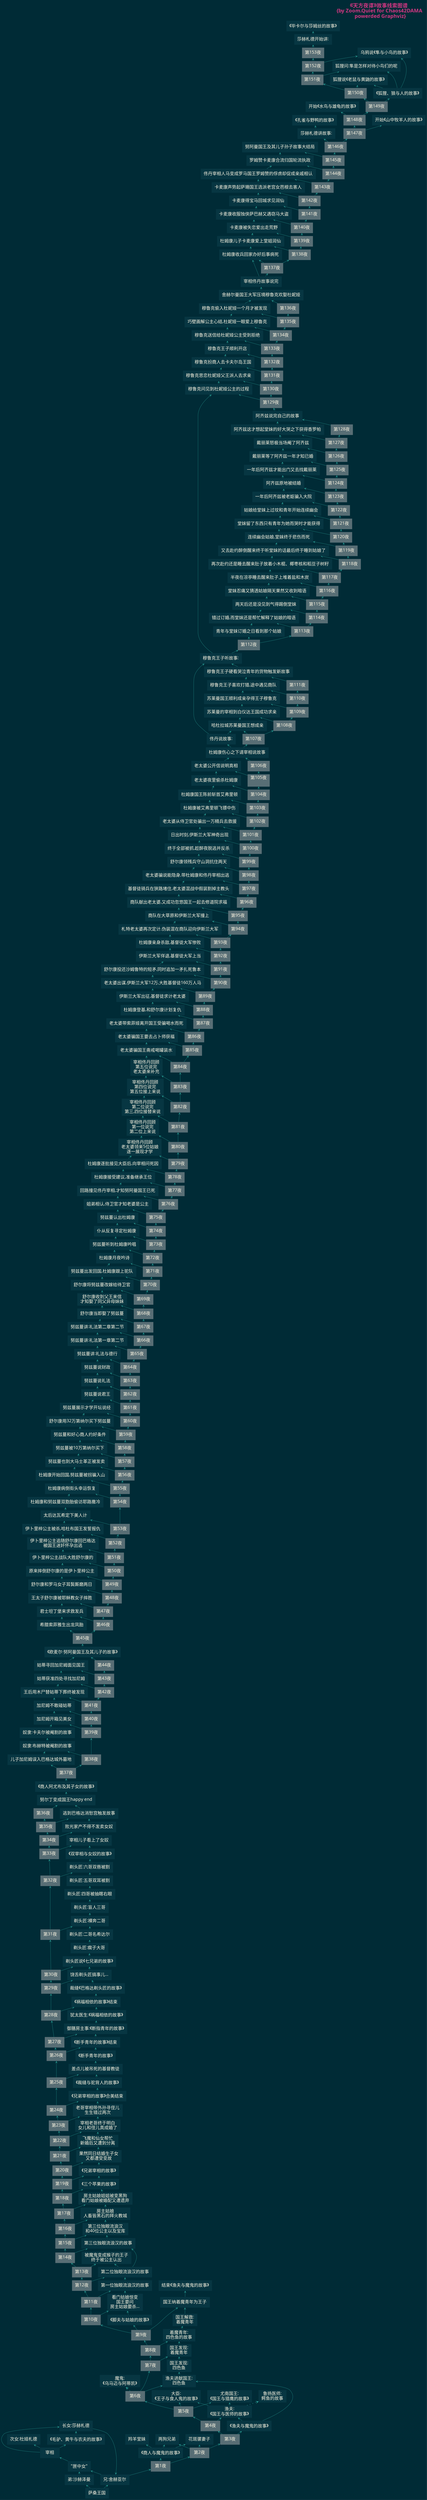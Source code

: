 digraph Alf_layla_wa_layla {
/*生成命令:
$ dot -Tjpeg Alf_layla_wa_layla0000.dot -o Alf_layla_wa_layla0000.jpg
 -Tcmapx -o map101camp1py_ch00.map
$ python ../dotools/gen2htm4io101camp.py -t ../dotools/tpl_idx.htm -i "101camp1py ch0 知识点图谱" -d map101camp1py_ch00.dot -o map101camp1py_ch00.html

##############################################################################
#   全局设定
##############################################################################
*/
    graph [label="《天方夜谭》故事线索图谱 \n{by Zoom.Quiet for Chaos42DAMA\n powerded Graphviz}"
        , fontsize=14.0
        , fontcolor="#D33682"
        , fontname="思源宋体 CN,Heavy"

        , labeljust="r",labelloc="t",center=1
        , ranksep=0.1,center=1,ratio=compress
        , rankdir=BT
        //, rankdir=LR
        , bgcolor="#002B36"
        , dpi = 200  /* 300 600 1200 */
        , outputorder="edgesfirst"
        ];

    node[fontsize=12.0,height=0.4
        , style="filled,setlinewidth(0.5)"
        , fillcolor="#073642"
        , fontcolor="#FDF6E3"
        , color=gray
        , shape=plaintext
        , fontname="更纱黑体 Mono SC Nerd"
        ];

    edge [fontsize=10.0
        , fontcolor="#EEE8D5"
        , color="#2AA198"
        , arrowsize=0.5,arrowhead=vee,arrowtail=none
        , style="setlinewidth(0.5)"
        ];

/*
##############################################################################
#   block relation
##############################################################################
*/


    ch0000_0  [label="萨桑王国"];
    ch0000_1  [label="兄:舍赫亚尔"];
    ch0000_2  [label="弟:沙赫泽曼"];
        ch0000_3  [label="\"匣中女\""];

    ch0000_3->ch0000_11;

    ch0000_11  [label="宰相"];
        ch0000_111  [label="长女:莎赫札德"];
        ch0000_112  [label="次女:杜娅札德"];
    ch0000_12  [label="《毛驴、黄牛与农夫的故事》"];

    ch0000_0->{ch0000_1,ch0000_2}->ch0000_3;
    ch0000_11->{ch0000_111,ch0000_112};
    ch0000_11->ch0000_12->ch0000_111;

    //ch0000_1->ch0000_11;

    ch0000_111->ch0000_1;
        ch0000_1->ch0001_0;
    ch0001_0  [label="第1夜",fillcolor="#586E75"];
        ch0001_1  [label="《商人与魔鬼的故事》"];
            ch0001_11  [label="羚羊堂妹"];
            ch0001_12  [label="两狗兄弟"];
            ch0001_13  [label="花斑骡妻子"];
    ch0001_0->ch0001_1->{ch0001_12,ch0001_13,ch0001_11};

    ch0001_0->ch0002_0;
    ch0002_0  [label="第2夜",fillcolor="#586E75"];
        ch0002_0->{ch0001_12,ch0001_13};

    ch0002_0->ch0003_0;
    ch0003_0  [label="第3夜",fillcolor="#586E75"];
        ch0003_1  [label="《渔夫与魔鬼的故事》"];
        ch0003_0->ch0003_1;

    ch0003_0->ch0004_0;
    ch0004_0  [label="第4夜",fillcolor="#586E75"];
        ch0003_11  [label="渔夫:\n《国王与医师的故事》"];

        ch0004_0->ch0003_11;
        ch0003_1->ch0003_11;
        ch0003_11->{ch0003_111,ch0003_112};

    ch0004_0->ch0005_0;
    ch0005_0  [label="第5夜",fillcolor="#586E75"];
        ch0003_111  [label="尤南国王:\n《国王与猎鹰的故事》"];
        ch0003_112  [label="大臣:\n《王子与食人鬼的故事》"];
        ch0003_113  [label="鲁扬医师:\n鳄鱼的故事"];

        ch0005_0->{ch0003_111,ch0003_112};
        ch0003_11->ch0003_113[style="dotted"];


    ch0005_0->ch0006_0;
    ch0006_0  [label="第6夜",fillcolor="#586E75"];
        ch0003_12  [label="魔鬼:\n《乌马迈与阿蒂凯》"];
        ch0003_13  [label="渔夫进献国王:\n四色鱼"];
        ch0003_131  [label="国王发现:\n四色鱼"];

        ch0006_0->ch0003_12[style="dotted"];
        {ch0006_0,ch0003_1}->ch0003_13;
        ch0003_13->ch0003_131;

    ch0006_0->ch0007_0;
    ch0007_0  [label="第7夜",fillcolor="#586E75"];
        ch0003_132  [label="国王发现:\n着魔青年"];

        {ch0003_131,ch0007_0}->ch0003_132;

    ch0007_0->ch0008_0;
    ch0008_0  [label="第8夜",fillcolor="#586E75"];
        ch0003_1321  [label="着魔青年:\n四色鱼的故事"];
        ch0003_133  [label="国王解救:\n着魔青年"];

        {ch0003_132,ch0008_0}->ch0003_1321;
        ch0003_1321->ch0003_133;

    ch0008_0->ch0009_0;
    ch0009_0  [label="第9夜",fillcolor="#586E75"];

        ch0003_134  [label="国王纳着魔青年为王子"];
        ch0003_2  [label="结束《渔夫与魔鬼的故事》"];
        ch0009_1  [label="《脚夫与姑娘的故事》"];

    {ch0009_0,ch0003_133}->ch0003_134->ch0003_2;
    ch0009_0->ch0009_1;

    ch0009_0->ch0010_0;
    ch0010_0  [label="第10夜",fillcolor="#586E75"];

        ch0009_11 [label="看门姑娘惊变\n国王要问\n房主姑娘要杀..."];
        {ch0009_1,ch0010_0}->ch0009_11;

    ch0010_0->ch0011_0;
    ch0011_0  [label="第11夜",fillcolor="#586E75"];

        ch0009_111 [label="第一位独眼流浪汉的故事"];
        {ch0009_11,ch0011_0}->ch0009_111;

    ch0011_0->ch0012_0;
    ch0012_0  [label="第12夜",fillcolor="#586E75"];

        ch0009_112 [label="第二位独眼流浪汉的故事"];
        {ch0009_111,ch0012_0}->ch0009_112;

    ch0012_0->ch0013_0;
    ch0013_0  [label="第13夜",fillcolor="#586E75"];

        ch0009_1121 [label="被魔鬼变成猴子的王子\n终于被公主认出"];
        {ch0009_112,ch0013_0}->ch0009_1121;

    ch0013_0->ch0014_0;
    ch0014_0  [label="第14夜",fillcolor="#586E75"];

        ch0009_113 [label="第三位独眼流浪汉的故事"];
        {ch0009_112,ch0014_0}->ch0009_113;

    ch0014_0->ch0015_0;
    ch0015_0  [label="第15夜",fillcolor="#586E75"];

        ch0009_114 [label="第三位独眼流浪汉\n和40位公主以及宝库"];
        {ch0009_113,ch0015_0}->ch0009_114;

    ch0015_0->ch0016_0;
    ch0016_0  [label="第16夜",fillcolor="#586E75"];

        ch0009_115 [label="房主姑娘\n人畜皆黑石的拜火教城"];
        {ch0009_114,ch0016_0}->ch0009_115;

    ch0016_0->ch0017_0;
    ch0017_0  [label="第17夜",fillcolor="#586E75"];

        ch0009_116 [label="房主姑娘姐姐被变黑狗\n看门姑娘被婚配又遭遗弃"];
        {ch0009_115,ch0017_0}->ch0009_116;

    ch0017_0->ch0018_0;
    ch0018_0  [label="第18夜",fillcolor="#586E75"];

        ch0018_1 [label="《三个苹果的故事》"];
        {ch0009_116,ch0018_0}->ch0018_1;

    ch0018_0->ch0019_0;
    ch0019_0  [label="第19夜",fillcolor="#586E75"];

        ch0019_1 [label="《兄弟宰相的故事》"];
        {ch0018_1,ch0019_0}->ch0019_1;

    ch0019_0->ch0020_0;
    ch0020_0  [label="第20夜",fillcolor="#586E75"];

        ch0019_11 [label="果然同日结婚生子女\n又都遭受变故"];
        {ch0019_1,ch0020_0}->ch0019_11;

    ch0020_0->ch0021_0;
    ch0021_0  [label="第21夜",fillcolor="#586E75"];

        ch0019_12 [label="飞魔和仙女帮忙\n新婚后又遭到分离"];
        {ch0019_11,ch0021_0}->ch0019_12;

    ch0021_0->ch0022_0;
    ch0022_0  [label="第22夜",fillcolor="#586E75"];

        ch0019_13 [label="宰相老哥终于明白\n女儿和侄儿真成婚了"];
        {ch0019_12,ch0022_0}->ch0019_13;

    ch0022_0->ch0023_0;
    ch0023_0  [label="第23夜",fillcolor="#586E75"];

        ch0019_14 [label="老哥宰相带外孙寻侄儿\n生生错过两次"];
        {ch0019_13,ch0023_0}->ch0019_14;

    ch0023_0->ch0024_0;
    ch0024_0  [label="第24夜",fillcolor="#586E75"];

        ch0019_15 [label="《兄弟宰相的故事》合美结束"];
        ch0024_1 [label="《裁缝与驼背人的故事》"];
        {ch0019_14,ch0024_0}->ch0019_15->ch0024_1;

    ch0024_0->ch0025_0;
    ch0025_0  [label="第25夜",fillcolor="#586E75"];

        ch0024_11 [label="差点儿被吊死的基督教徒"];
        ch0024_111 [label="《断手青年的故事》"];
        {ch0024_1,ch0025_0}->ch0024_11->ch0024_111;

    ch0025_0->ch0026_0;
    ch0026_0  [label="第26夜",fillcolor="#586E75"];

        ch0024_112 [label="《断手青年的故事》结束"];
        {ch0024_111,ch0026_0}->ch0024_112;

    ch0026_0->ch0027_0;
    ch0027_0  [label="第27夜",fillcolor="#586E75"];

        ch0024_12 [label="御膳房主事:《断指青年的故事》"];
        ch0024_13 [label="犹太医生:《祸福相依的故事》"];
        {ch0024_112,ch0027_0}->ch0024_12->ch0024_13;

    ch0027_0->ch0028_0;
    ch0028_0  [label="第28夜",fillcolor="#586E75"];

        ch0024_131 [label="《祸福相依的故事》结束"];
        ch0024_14 [label="裁缝《巴格达剃头匠的故事》"];
        {ch0024_13,ch0028_0}->ch0024_131->ch0024_14;

    ch0028_0->ch0029_0;
    ch0029_0  [label="第29夜",fillcolor="#586E75"];

        ch0024_141 [label="饶舌剃头匠搞事儿..."];
        {ch0024_14,ch0029_0}->ch0024_141;

    ch0029_0->ch0030_0;
    ch0030_0  [label="第30夜",fillcolor="#586E75"];

        ch0024_142 [label="剃头匠说《七兄弟的故事》"];
        ch0024_1421 [label="剃头匠:瘸子大哥"];
        ch0024_1422 [label="剃头匠:二哥名希达尔"];
        {ch0024_141,ch0030_0}->ch0024_142->ch0024_1421->ch0024_1422;

    ch0030_0->ch0031_0;
    ch0031_0  [label="第31夜",fillcolor="#586E75"];

        ch0024_14221 [label="剃头匠:裸奔二哥"];
        ch0024_1423 [label="剃头匠:盲人三哥"];
        ch0024_1424 [label="剃头匠:四哥被抽瞎右眼"];
        ch0024_1425 [label="剃头匠:五哥双耳被割"];
        {ch0024_1422,ch0031_0}->ch0024_14221->ch0024_1423->ch0024_1424->ch0024_1425;

    ch0031_0->ch0032_0;
    ch0032_0  [label="第32夜",fillcolor="#586E75"];

        ch0024_1426 [label="剃头匠:六哥双唇被割"];
        ch0032_1 [label="《双宰相与女奴的故事》"];
        {ch0024_1425,ch0032_0}->ch0024_1426->ch0032_1;

    ch0032_0->ch0033_0;
    ch0033_0  [label="第33夜",fillcolor="#586E75"];

        ch0032_11 [label="宰相儿子看上了女奴"];
        {ch0032_1,ch0033_0}->ch0032_11;

    ch0033_0->ch0034_0;
    ch0034_0  [label="第34夜",fillcolor="#586E75"];

        ch0032_12 [label="败光家产不得不发卖女奴"];
        {ch0032_11,ch0034_0}->ch0032_12;

    ch0034_0->ch0035_0;
    ch0035_0  [label="第35夜",fillcolor="#586E75"];

        ch0032_13 [label="逃到巴格达消愁宫触发故事"];
        {ch0032_12,ch0035_0}->ch0032_13;

    ch0035_0->ch0036_0;
    ch0036_0  [label="第36夜",fillcolor="#586E75"];

        ch0032_14 [label="努尔丁变成国王happy end"];
        ch0036_1 [label="《商人阿尤布及其子女的故事》"];
        {ch0032_13,ch0036_0}->ch0032_14->ch0036_1;

    ch0036_1->ch0037_0;
    ch0037_0  [label="第37夜",fillcolor="#586E75"];

        ch0036_11 [label="儿子加尼姆误入巴格达城外墓地"];
        {ch0037_0}->ch0036_11;

    ch0037_0->ch0038_0;
    ch0038_0  [label="第38夜",fillcolor="#586E75"];

        ch0036_12 [label="奴隶:布赫特被阉割的故事"];
        ch0036_13 [label="奴隶:卡夫尔被阉割的故事"];
        {ch0036_11,ch0038_0}->ch0036_12->ch0036_13;

    ch0038_0->ch0039_0;
    ch0039_0  [label="第39夜",fillcolor="#586E75"];

        ch0036_14 [label="加尼姆开箱见美女"];
        {ch0036_13,ch0039_0}->ch0036_14;

    ch0039_0->ch0040_0;
    ch0040_0  [label="第40夜",fillcolor="#586E75"];

        ch0036_15 [label="加尼姆不敢碰姑蒂"];
        {ch0036_14,ch0040_0}->ch0036_15;

    ch0040_0->ch0041_0;
    ch0041_0  [label="第41夜",fillcolor="#586E75"];

        ch0036_16 [label="王后用木尸替姑蒂下葬终被发现"];
        {ch0036_15,ch0041_0}->ch0036_16;

    ch0041_0->ch0042_0;
    ch0042_0  [label="第42夜",fillcolor="#586E75"];

        ch0036_17 [label="姑蒂获准四处寻找加尼姆"];
        {ch0036_16,ch0042_0}->ch0036_17;

    ch0042_0->ch0043_0;
    ch0043_0  [label="第43夜",fillcolor="#586E75"];

        ch0036_18 [label="姑蒂寻回加尼姆面见国王"];
        {ch0036_17,ch0043_0}->ch0036_18;

    ch0043_0->ch0044_0;
    ch0044_0  [label="第44夜",fillcolor="#586E75"];

        ch0044_1 [label="《欧麦尔·努阿曼国王及其儿子的故事》"];
        {ch0036_18,ch0044_0}->ch0044_1;

    ch0044_1->ch0045_0;
    ch0045_0  [label="第45夜",fillcolor="#586E75"];

        ch0044_11 [label="希腊索菲雅生出龙凤胎"];
        {ch0045_0}->ch0044_11;

    ch0045_0->ch0046_0;
    ch0046_0  [label="第46夜",fillcolor="#586E75"];

        ch0044_12 [label="君士坦丁堡来求救发兵"];
        {ch0044_11,ch0046_0}->ch0044_12;

    ch0046_0->ch0047_0;
    ch0047_0  [label="第47夜",fillcolor="#586E75"];

        ch0044_13 [label="王太子舒尔康被耶稣教女子摔胜"];
        {ch0044_12,ch0047_0}->ch0044_13;

    ch0047_0->ch0048_0;
    ch0048_0  [label="第48夜",fillcolor="#586E75"];

        ch0044_14 [label="舒尔康和罗马女子耳鬓厮磨两日"];
        {ch0044_13,ch0048_0}->ch0044_14;

    ch0048_0->ch0049_0;
    ch0049_0  [label="第49夜",fillcolor="#586E75"];

        ch0044_15 [label="原来摔倒舒尔康的是伊卜里梓公主"];
        {ch0044_14,ch0049_0}->ch0044_15;


    ch0049_0->ch0050_0;
    ch0050_0  [label="第50夜",fillcolor="#586E75"];

        ch0044_16 [label="伊卜里梓公主战队大胜舒尔康的"];
        {ch0044_15,ch0050_0}->ch0044_16;


    ch0050_0->ch0051_0;
    ch0051_0  [label="第51夜",fillcolor="#586E75"];

        ch0044_17 [label="伊卜里梓公主追随舒尔康回巴格达\n被国王迷奷怀孕出逃"];
        {ch0044_16,ch0051_0}->ch0044_17;

    ch0051_0->ch0052_0;
    ch0052_0  [label="第52夜",fillcolor="#586E75"];

        ch0044_18 [label="伊卜里梓公主被杀,哈杜布国王发誓报仇"];
        {ch0044_17,ch0052_0}->ch0044_18;

    ch0052_0->ch0053_0;
    ch0053_0  [label="第53夜",fillcolor="#586E75"];

        ch0044_19 [label="太后达瓦希定下美人计"];
        ch0044_20 [label="杜姆康和努兹蔓双胞胎偷访耶路撒冷"];
        {ch0044_18,ch0053_0}->ch0044_19->ch0044_20;

    ch0053_0->ch0054_0;
    ch0054_0  [label="第54夜",fillcolor="#586E75"];

        ch0044_21 [label="杜姆康病倒街头幸运恢复"];
        {ch0044_20,ch0054_0}->ch0044_21

    ch0054_0->ch0055_0;
    ch0055_0  [label="第55夜",fillcolor="#586E75"];

        ch0044_22 [label="杜姆康开始回国,努兹蔓被拐骗入山"];
        {ch0044_21,ch0055_0}->ch0044_22

    ch0055_0->ch0056_0;
    ch0056_0  [label="第56夜",fillcolor="#586E75"];

        ch0044_23 [label="努兹蔓也到大马士革正被发卖"];
        {ch0044_22,ch0056_0}->ch0044_23

    ch0056_0->ch0057_0;
    ch0057_0  [label="第57夜",fillcolor="#586E75"];

        ch0044_24 [label="努兹蔓被10万第纳尔买下"];
        {ch0044_23,ch0057_0}->ch0044_24

    ch0057_0->ch0058_0;
    ch0058_0  [label="第58夜",fillcolor="#586E75"];

        ch0044_25 [label="努兹蔓和好心商人约好条件"];
        {ch0044_24,ch0058_0}->ch0044_25

    ch0058_0->ch0059_0;
    ch0059_0  [label="第59夜",fillcolor="#586E75"];

        ch0044_26 [label="舒尔康用32万第纳尔买下努兹蔓"];
        {ch0044_25,ch0059_0}->ch0044_26

    ch0059_0->ch0060_0;
    ch0060_0  [label="第60夜",fillcolor="#586E75"];

        ch0044_27 [label="努兹蔓展示才学开坛说经"];
        {ch0044_26,ch0060_0}->ch0044_27

    ch0060_0->ch0061_0;
    ch0061_0  [label="第61夜",fillcolor="#586E75"];

        ch0044_28 [label="努兹蔓说君王"];
        {ch0044_27,ch0061_0}->ch0044_28

    ch0061_0->ch0062_0;
    ch0062_0  [label="第62夜",fillcolor="#586E75"];

        ch0044_29 [label="努兹蔓说礼法"];
        {ch0044_28,ch0062_0}->ch0044_29

    ch0062_0->ch0063_0;
    ch0063_0  [label="第63夜",fillcolor="#586E75"];

        ch0044_30 [label="努兹蔓说财政"];
        {ch0044_29,ch0063_0}->ch0044_30

    ch0063_0->ch0064;
    ch0064  [label="第64夜",fillcolor="#586E75"];

        ch0044_31 [label="努兹蔓讲:礼法与德行"];
        {ch0044_30,ch0064}->ch0044_31

    ch0064->ch0065;
    ch0065  [label="第65夜",fillcolor="#586E75"];

        ch0044_32 [label="努兹蔓讲:礼法第一章第二节"];
        {ch0044_31,ch0065}->ch0044_32

    ch0065->ch0066;
    ch0066  [label="第66夜",fillcolor="#586E75"];

        ch0044_33 [label="努兹蔓讲:礼法第二章第二节"];
        {ch0044_32,ch0066}->ch0044_33

    ch0066->ch0067;
    ch0067  [label="第67夜",fillcolor="#586E75"];

        ch0044_34 [label="舒尔康当即娶了努兹蔓"];
        {ch0044_33,ch0067}->ch0044_34

    ch0067->ch0068;
    ch0068  [label="第68夜",fillcolor="#586E75"];

        ch0044_35 [label="舒尔康收到父王来信\n才知娶了同父异母妹妹"];
        {ch0044_34,ch0068}->ch0044_35

    ch0068->ch0069;
    ch0069  [label="第69夜",fillcolor="#586E75"];

        ch0044_36 [label="舒尔康将努兹蔓改嫁给待卫官"];
        {ch0044_35,ch0069}->ch0044_36

    ch0069->ch0070;
    ch0070  [label="第70夜",fillcolor="#586E75"];

        ch0044_37 [label="努兹蔓出发回国,杜姆康跟上驼队"];
        {ch0044_36,ch0070}->ch0044_37

    ch0070->ch0071;
    ch0071 [label="第71夜",fillcolor="#586E75"];

        ch0044_38 [label="杜姆康月夜吟诗"];
        {ch0044_37,ch0071}->ch0044_38

    ch0071->ch0072;
    ch0072 [label="第72夜",fillcolor="#586E75"];

        ch0044_39 [label="努兹蔓听到杜姆康吟唱"];
        {ch0044_38,ch0072}->ch0044_39

    ch0072->ch0073;
    ch0073 [label="第73夜",fillcolor="#586E75"];

        ch0044_40 [label="仆从反复寻定杜姆康"];
        {ch0044_39,ch0073}->ch0044_40

    ch0073->ch0074;
    ch0074 [label="第74夜",fillcolor="#586E75"];

        ch0044_41 [label="努兹蔓认出杜姆康"];
        {ch0044_40,ch0074}->ch0044_41

    ch0074->ch0075;
    ch0075 [label="第75夜",fillcolor="#586E75"];

        ch0044_42 [label="姐弟相认,侍卫官才知老婆是公主"];
        {ch0044_41,ch0075}->ch0044_42

    ch0075->ch0076;
    ch0076 [label="第76夜",fillcolor="#586E75"];

        ch0044_43 [label="回路撞见佟丹宰相,才知努阿曼国王已死"];
        {ch0044_42,ch0076}->ch0044_43

    ch0076->ch0077;
    ch0077 [label="第77夜",fillcolor="#586E75"];

        ch0044_44 [label="杜姆康接受建议,准备继承王位"];
        {ch0044_43,ch0077}->ch0044_44

    ch0077->ch0078;
    ch0078 [label="第78夜",fillcolor="#586E75"];

        ch0044_45 [label="杜姆康逐批接见大臣后,向宰相问死因"];
        {ch0044_44,ch0078}->ch0044_45

    ch0078->ch0079;
    ch0079 [label="第79夜",fillcolor="#586E75"];

        ch0044_46 [label="宰相佟丹回顾\n老太婆领来5位姑娘\n逐一展现才学"];
        {ch0044_45,ch0079}->ch0044_46

    ch0079->ch0080;
    ch0080 [label="第80夜",fillcolor="#586E75"];

        ch0044_47 [label="宰相佟丹回顾\n第一位说完\n第二位上来说"];
        {ch0044_46,ch0080}->ch0044_47

    ch0080->ch0081;
    ch0081 [label="第81夜",fillcolor="#586E75"];

        ch0044_48 [label="宰相佟丹回顾\n第二位说完\n第三,四位接替来说"];
        {ch0044_47,ch0081}->ch0044_48

    ch0081->ch0082;
    ch0082 [label="第82夜",fillcolor="#586E75"];

        ch0044_49 [label="宰相佟丹回顾\n第四位说完\n第五位接上来说"];
        {ch0044_48,ch0082}->ch0044_49

    ch0082->ch0083;
    ch0083 [label="第83夜",fillcolor="#586E75"];

        ch0044_50 [label="宰相佟丹回顾\n第五位说完\n老太婆来补充"];
        {ch0044_49,ch0083}->ch0044_50

    ch0083->ch0084;
    ch0084 [label="第84夜",fillcolor="#586E75"];

        ch0044_51 [label="老太婆骗国王斋戒喝罐装水"];
        {ch0044_50,ch0084}->ch0044_51

    ch0084->ch0085;
    ch0085 [label="第85夜",fillcolor="#586E75"];

        ch0044_52 [label="老太婆骗国王要去占卜师获福"];
        {ch0044_51,ch0085}->ch0044_52

    ch0085->ch0086;
    ch0086 [label="第86夜",fillcolor="#586E75"];

        ch0044_53 [label="老太婆带索菲娅离开国王受骗喝水而死"];
        {ch0044_52,ch0086}->ch0044_53

    ch0086->ch0087;
    ch0087 [label="第87夜",fillcolor="#586E75"];
        ch0044_54 [label="杜姆康登基,和舒尔康计划复仇"];
        {ch0044_53,ch0087}->ch0044_54

    ch0087->ch0088;
    ch0088 [label="第88夜",fillcolor="#586E75"];
        ch0044_55 [label="伊斯兰大军出征,基督徒求计老太婆"];
        {ch0044_54,ch0088}->ch0044_55

    ch0088->ch0089;
    ch0089 [label="第89夜",fillcolor="#586E75"];
        ch0044_56 [label="老太婆出谋,伊斯兰大军12万,大胜基督徒160万人马"];
        {ch0044_55,ch0089}->ch0044_56

    ch0089->ch0090;
    ch0090 [label="第90夜",fillcolor="#586E75"];
        ch0044_57 [label="舒尔康投还沙姆鲁特的短矛,同时追加一矛扎死鲁本"];
        {ch0044_56,ch0090}->ch0044_57

    ch0090->ch0091;
    ch0091 [label="第91夜",fillcolor="#586E75"];
        ch0044_58 [label="伊斯兰大军佯退,基督徒大军上当"];
        {ch0044_57,ch0091}->ch0044_58

    ch0091->ch0092;
    ch0092 [label="第92夜",fillcolor="#586E75"];
        ch0044_59 [label="杜姆康亲身杀敌,基督徒大军惨败"];
        {ch0044_58,ch0092}->ch0044_59

    ch0092->ch0093;
    ch0093 [label="第93夜",fillcolor="#586E75"];
        ch0044_60 [label="札特老太婆再次定计,伪装混在商队迎向伊斯兰大军"];
        {ch0044_59,ch0093}->ch0044_60

    ch0093->ch0094;
    ch0094 [label="第94夜",fillcolor="#586E75"];
        ch0044_61 [label="商队在大草原和伊斯兰大军撞上"];
        {ch0044_60,ch0094}->ch0044_61

    ch0094->ch0095;
    ch0095 [label="第95夜",fillcolor="#586E75"];
        ch0044_62 [label="商队献出老太婆,又成功忽悠国王一起去修道院求福"];
        {ch0044_61,ch0095}->ch0044_62

    ch0095->ch0096;
    ch0096 [label="第96夜",fillcolor="#586E75"];
        ch0044_63 [label="基督徒骑兵在狭路堵住,老太婆混战中假装割掉主教头"];
        {ch0044_62,ch0096}->ch0044_63

    ch0096->ch0097;
    ch0097 [label="第97夜",fillcolor="#586E75"];
        ch0044_64 [label="老太婆骗说能隐身,带杜姆康和佟丹宰相出逃"];
        {ch0044_63,ch0097}->ch0044_64

    ch0097->ch0098;
    ch0098 [label="第98夜",fillcolor="#586E75"];
        ch0044_65 [label="舒尔康领残兵守山洞抗住两天"];
        {ch0044_64,ch0098}->ch0044_65

    ch0098->ch0099;
    ch0099 [label="第99夜",fillcolor="#586E75"];
        ch0044_66 [label="终于全部被抓,趁醉夜脱逃并反杀"];
        {ch0044_65,ch0099}->ch0044_66

    ch0099->ch0100;
    ch0100 [label="第100夜",fillcolor="#586E75"];
        ch0044_67 [label="日出时刻,伊斯兰大军神奇出现"];
        {ch0044_66,ch0100}->ch0044_67

    ch0100->ch0101;
    ch0101 [label="第101夜",fillcolor="#586E75"];
        ch0044_68 [label="老太婆从侍卫官处骗出一万精兵去救援"];
        {ch0044_67,ch0101}->ch0044_68

    ch0101->ch0102;
    ch0102 [label="第102夜",fillcolor="#586E75"];
        ch0044_69 [label="杜姆康被艾弗里顿飞镖中伤"];
        {ch0044_68,ch0102}->ch0044_69

    ch0102->ch0103;
    ch0103 [label="第103夜",fillcolor="#586E75"];
        ch0044_70 [label="杜姆康国王陈前斩首艾弗里顿"];
        {ch0044_69,ch0103}->ch0044_70

    ch0103->ch0104;
    ch0104 [label="第104夜",fillcolor="#586E75"];
        ch0044_71 [label="老太婆夜里偷杀杜姆康"];
        {ch0044_70,ch0104}->ch0044_71

    ch0104->ch0105;
    ch0105 [label="第105夜
    ",fillcolor="#586E75"];
        ch0044_72 [label="老太婆公开信说明真相"];
        {ch0044_71,ch0105}->ch0044_72

    ch0105->ch0106;
    ch0106 [label="第106夜",fillcolor="#586E75"];
        ch0044_73 [label="杜姆康伤心之下请宰相说故事"];
        {ch0044_72,ch0106}->ch0044_73

    ch0044_73_1 [label="佟丹说故事:"];
    ch0044_73->{ch0044_73_1,ch0107};
    ch0107 [label="第107夜",fillcolor="#586E75"];
        ch0044_74 [label="哈杜拉城苏莱曼国王想成亲"];
        {ch0044_73_1,ch0107}->ch0044_74

    ch0107->ch0108;
    ch0108 [label="第108夜",fillcolor="#586E75"];
        ch0044_75 [label="苏莱曼的宰相到白仪达王国成功求亲"];
        {ch0044_74,ch0108}->ch0044_75

    ch0108->ch0109;
    ch0109 [label="第109夜",fillcolor="#586E75"];
        ch0044_76 [label="苏莱曼国王顺利成亲孕得王子穆鲁克"];
        {ch0044_75,ch0109}->ch0044_76

    ch0109->ch0110;
    ch0110 [label="第110夜",fillcolor="#586E75"];
        ch0044_77 [label="穆鲁克王子喜欢打猎,途中遇见商队"];
        {ch0044_76,ch0110}->ch0044_77


    ch0110->ch0111;
    ch0111 [label="第111夜",fillcolor="#586E75"];
        ch0044_78 [label="穆鲁克王子硬看哭泣青年的货物触发新故事"];

        ch0044_78_0 [label="穆鲁克王子听故事:"];
        {ch0044_77,ch0111}->ch0044_78->ch0044_78_0

    ch0044_73_1->ch0044_78_0;
    
    ch0044_78_0->ch0112;
    ch0112 [label="第112夜",fillcolor="#586E75"];
        ch0044_79 [label="青年与堂妺订婚之日看到那个姑娘"];
        {ch0112}->ch0044_79

    ch0112->ch0113;
    ch0113 [label="第113夜",fillcolor="#586E75"];
        ch0044_80 [label="错过订婚,而堂妺还是帮忙解释了姑娘的暗语"];
        {ch0044_79,ch0113}->ch0044_80

    ch0113->ch0114;
    ch0114 [label="第114夜",fillcolor="#586E75"];
        ch0044_81 [label="两天后还是没见到气得踢倒堂妺"];
        {ch0044_80,ch0114}->ch0044_81

    ch0114->ch0115;
    ch0115 [label="第115夜",fillcolor="#586E75"];
        ch0044_82 [label="堂妺忍痛又猜透姑娘隔天果然又收到暗语"];
        {ch0044_81,ch0115}->ch0044_82

    ch0115->ch0116;
    ch0116 [label="第116夜",fillcolor="#586E75"];
        ch0044_83 [label="半夜在凉亭睡去醒来肚子上堆着盐和木炭"];
        {ch0044_82,ch0116}->ch0044_83

    ch0116->ch0117;
    ch0117 [label="第117夜",fillcolor="#586E75"];
        ch0044_84 [label="再次赴约还是睡去醒来肚子放着小木棍、椰枣核和稻豆子树籽"];
        {ch0044_83,ch0117}->ch0044_84

    ch0117->ch0118;
    ch0118 [label="第118夜",fillcolor="#586E75"];
        ch0044_85 [label="又去赴约醉倒醒来终于听堂妺的话最后终于睡到姑娘了"];
        {ch0044_84,ch0118}->ch0044_85

    ch0118->ch0119;
    ch0119 [label="第119夜",fillcolor="#586E75"];
        ch0044_86 [label="连续幽会姑娘,堂妺终于悲伤而死"];
        {ch0044_85,ch0119}->ch0044_86

    ch0119->ch0120;
    ch0120 [label="第120夜",fillcolor="#586E75"];
        ch0044_87 [label="堂妺留了东西只有青年为她而哭时才能获得"];
        {ch0044_86,ch0120}->ch0044_87

    ch0120->ch0121;
    ch0121 [label="第121夜",fillcolor="#586E75"];
        ch0044_88 [label="姑娘给堂妺上过坟和青年开始连续幽会"];
        {ch0044_87,ch0121}->ch0044_88

    ch0121->ch0122;
    ch0122 [label="第122夜",fillcolor="#586E75"];
        ch0044_89 [label="一年后阿齐兹被老妪骗入大院"];
        {ch0044_88,ch0122}->ch0044_89

    ch0122->ch0123;
    ch0123 [label="第123夜",fillcolor="#586E75"];
        ch0044_90 [label="阿齐兹原地被结婚"];
        {ch0044_89,ch0123}->ch0044_90

    ch0123->ch0124;
    ch0124 [label="第124夜",fillcolor="#586E75"];
        ch0044_91 [label="一年后阿齐兹才能出门又去找戴丽莱"];
        {ch0044_90,ch0124}->ch0044_91

    ch0124->ch0125;
    ch0125 [label="第125夜",fillcolor="#586E75"];
        ch0044_92 [label="戴丽莱等了阿齐兹一年才知已婚"];
        {ch0044_91,ch0125}->ch0044_92

    ch0125->ch0126;
    ch0126 [label="第126夜",fillcolor="#586E75"];
        ch0044_93 [label="戴丽莱怒极当场阉了阿齐兹"];
        {ch0044_92,ch0126}->ch0044_93

    ch0126->ch0127;
    ch0127 [label="第127夜",fillcolor="#586E75"];
        ch0044_94 [label="阿齐兹这才想起堂妹的好大哭之下获得香罗帕"];
        {ch0044_93,ch0127}->ch0044_94

    ch0127->ch0128;
    ch0128 [label="第128夜",fillcolor="#586E75"];
        ch0044_95 [label="阿齐兹说完自己的故事"];
        {ch0044_94,ch0128}->ch0044_95

    ch0044_95->ch0129;
    ch0129 [label="第129夜",fillcolor="#586E75"];
        ch0044_96 [label="穆鲁克问见到杜妮娅公主的过程"];
        {ch0044_78_0,ch0129}->ch0044_96

    ch0129->ch0130;
    ch0130 [label="第130夜",fillcolor="#586E75"];
        ch0044_97 [label="穆鲁克思恋杜妮娅父王派人去求亲"];
        {ch0044_96,ch0130}->ch0044_97

    ch0130->ch0131;
    ch0131 [label="第131夜",fillcolor="#586E75"];
        ch0044_98 [label="穆鲁克扮商人去卡夫尔岛王国"];
        {ch0044_97,ch0131}->ch0044_98

    ch0131->ch0132;
    ch0132 [label="第132夜",fillcolor="#586E75"];
        ch0044_99 [label="穆魯克王子顺利开店"];
        {ch0044_98,ch0132}->ch0044_99

    ch0132->ch0133;
    ch0133 [label="第133夜",fillcolor="#586E75"];
        ch0044_100 [label="穆魯克送信给杜妮娅公主受到拒绝"];
        {ch0044_99,ch0133}->ch0044_100

    ch0133->ch0134;
    ch0134 [label="第134夜",fillcolor="#586E75"];
        ch0044_101 [label="巧壁画解公主心结,杜妮娅一眼爱上穆魯克"];
        {ch0044_100,ch0134}->ch0044_101

    ch0134->ch0135;
    ch0135 [label="第135夜",fillcolor="#586E75"];
        ch0044_102 [label="穆魯克偷入杜妮娅一个月才被发现"];
        {ch0044_101,ch0135}->ch0044_102

    ch0135->ch0136;
    ch0136 [label="第136夜",fillcolor="#586E75"];
        ch0044_103 [label="舍赫尔曼国王大军压境穆魯克欢娶杜妮娅"];
        {ch0044_102,ch0136}->ch0044_103

    ch0044_103->ch0044_104;
    ch0044_104 [label="宰相佟丹故事说完"];
    ch0044_104->ch0137;
    ch0137 [label="第137夜",fillcolor="#586E75"];
        ch0044_105 [label="杜姆康收兵回家办好后事病死"];
        {ch0044_104,ch0137}->ch0044_105

    ch0137->ch0138;
    ch0138 [label="第138夜",fillcolor="#586E75"];
        ch0044_106 [label="杜姆康儿子卡麦康爱上堂姐润仙"];
        {ch0044_105,ch0138}->ch0044_106

    ch0138->ch0139;
    ch0139 [label="第139夜",fillcolor="#586E75"];
        ch0044_107 [label="卡麦康被失恋爱出走荒野"];
        {ch0044_106,ch0139}->ch0044_107

    ch0139->ch0140;
    ch0140 [label="第140夜",fillcolor="#586E75"];
        ch0044_108 [label="卡麦康收服独侠萨巴赫又遇窃马大盗"];
        {ch0044_107,ch0140}->ch0044_108

    ch0140->ch0141;
    ch0141 [label="第141夜",fillcolor="#586E75"];
        ch0044_109 [label="卡麦康得宝马回城求见润仙"];
        {ch0044_108,ch0141}->ch0044_109

    ch0141->ch0142;
    ch0142 [label="第142夜",fillcolor="#586E75"];
        ch0044_110 [label="卡麦康声势起萨珊国王选派老宫女芭根去害人"];
        {ch0044_109,ch0142}->ch0044_110

    ch0142->ch0143;
    ch0143 [label="第143夜",fillcolor="#586E75"];
        ch0044_111 [label="佟丹宰相人马变成罗马国王罗姆赞的俘虏却促成亲戚相认"];
        {ch0044_110,ch0143}->ch0044_111

    ch0143->ch0144;
    ch0144 [label="第144夜",fillcolor="#586E75"];
        ch0044_112 [label="罗姆赞卡麦康合流归国轮流执政"];
        {ch0044_111,ch0144}->ch0044_112

    ch0144->ch0145;
    ch0145 [label="第145夜",fillcolor="#586E75"];
        ch0044_113 [label="努阿曼国王及其儿子孙子故事大结局"];
        {ch0044_112,ch0145}->ch0044_113

    ch0145->ch0146;
    ch0146 [label="第146夜",fillcolor="#586E75"];
        ch146_0 [label="莎赫札德讲故事:"];
        ch146_1 [label="《孔雀与野鸭的故事》"];
        {ch0146}->ch146_0->ch146_1

    ch0146->ch0147;
    ch0147 [label="第147夜",fillcolor="#586E75"];
        ch147_1 [label="开始《山中牧羊人的故事》"];
        {ch0147}->ch147_1

    ch0147->ch0148;
    ch0148 [label="第148夜",fillcolor="#586E75"];
        ch148_1 [label="开始《水鸟与雄龟的故事》"];
        {ch0148}->ch148_1

    ch0148->ch0149;
    ch0149 [label="第149夜",fillcolor="#586E75"];
        ch149_1 [label="《狐狸、狼与人的故事》"];
        {ch0149}->ch149_1

    ch0149->ch0150;
    ch0150 [label="第150夜",fillcolor="#586E75"];
        ch150_1 [label="狐狸说《老鼠与黄鼬的故事》"];
        {ch149_1,ch0150}->ch150_1

    ch0150->ch0151;
    ch0151 [label="第151夜",fillcolor="#586E75"];
        ch0151_1 [label="狐狸问:隼是怎样对待小鸟们的呢"];
        {ch149_1,ch0151}->ch0151_1

    ch0151->ch0152;
    ch0152 [label="第152夜",fillcolor="#586E75"];
        ch0152_1 [label="乌鸦说《隼与小鸟的故事》"];
        {ch149_1,ch0152}->ch0152_1

    ch0152->ch0153;
    ch0153 [label="第153夜",fillcolor="#586E75"];
        ch0153_0 [label="莎赫札德开始讲:"];
        ch0153_1 [label="《毕卡尔与莎姆丝的故事》"];
        {ch0153}->ch0153_0->ch0153_1


##############################################################################
#   global relation
##############################################################################


    
/*
    edge [style=invis];
    {mailme ZQ H2AQTSW}->PYC;

    title->ZQ;
    mailme->OBP;
*/

}



